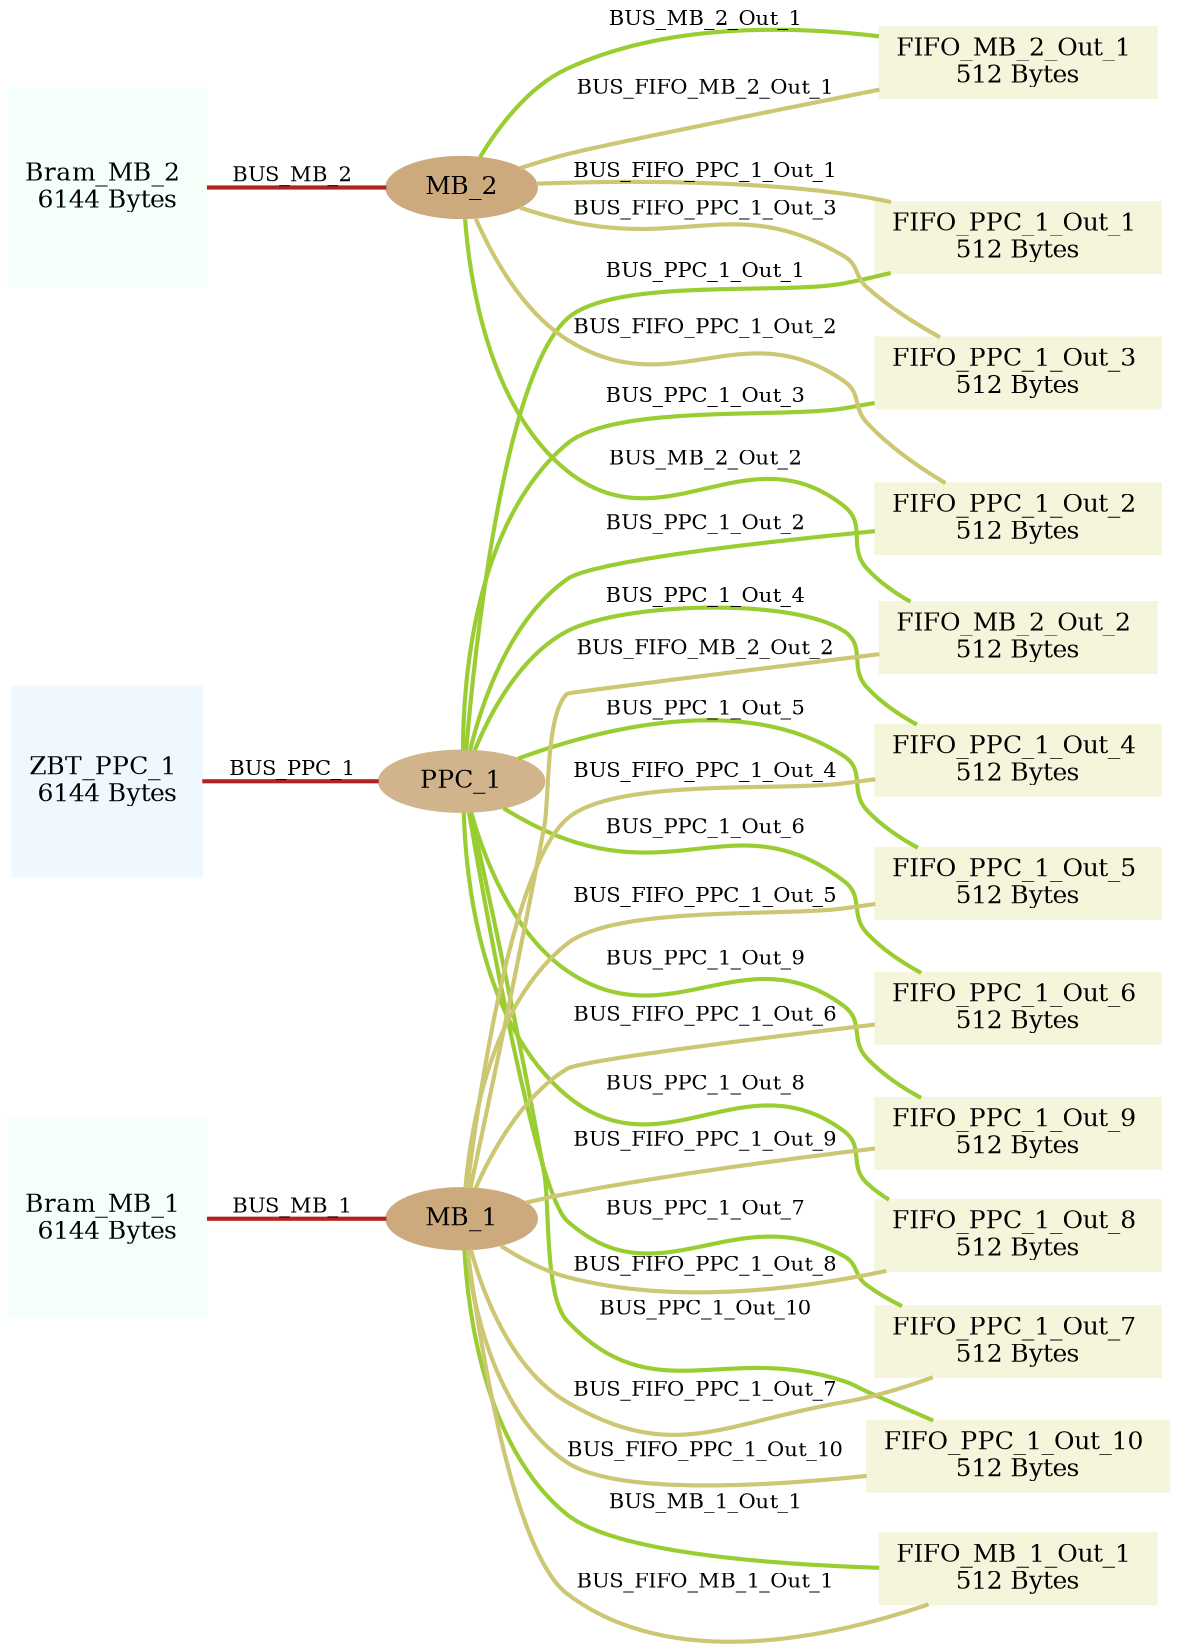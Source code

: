 digraph myPlatform {

  ratio = auto;
  rankdir = LR;
  ranksep = 0.3;
  nodesep = 0.2;
  center = true;

  node [ fontsize=12, height=0.4, width=0.4, style=filled, color="0.650 0.200 1.000" ]
  edge [ fontsize=10, arrowhead=none, style=bold]

  "PPC_1" [ label="PPC_1", color=tan ];
  "MB_2" [ label="MB_2", color=burlywood3 ];
  "MB_1" [ label="MB_1", color=burlywood3 ];
  { rank=source; "ZBT_PPC_1" [ label="ZBT_PPC_1 \n6144 Bytes", shape=box, regular=true, color=aliceblue ]; }
  { rank=source; "Bram_MB_2" [ label="Bram_MB_2 \n6144 Bytes", shape=box, regular=true, color=mintcream ]; }
  { rank=source; "Bram_MB_1" [ label="Bram_MB_1 \n6144 Bytes", shape=box, regular=true, color=mintcream ]; }
  "FIFO_PPC_1_Out_1" [ label="FIFO_PPC_1_Out_1 \n512 Bytes", shape=box, color=beige ];
  "FIFO_MB_2_Out_1" [ label="FIFO_MB_2_Out_1 \n512 Bytes", shape=box, color=beige ];
  "FIFO_PPC_1_Out_2" [ label="FIFO_PPC_1_Out_2 \n512 Bytes", shape=box, color=beige ];
  "FIFO_PPC_1_Out_3" [ label="FIFO_PPC_1_Out_3 \n512 Bytes", shape=box, color=beige ];
  "FIFO_MB_2_Out_2" [ label="FIFO_MB_2_Out_2 \n512 Bytes", shape=box, color=beige ];
  "FIFO_PPC_1_Out_4" [ label="FIFO_PPC_1_Out_4 \n512 Bytes", shape=box, color=beige ];
  "FIFO_PPC_1_Out_5" [ label="FIFO_PPC_1_Out_5 \n512 Bytes", shape=box, color=beige ];
  "FIFO_PPC_1_Out_6" [ label="FIFO_PPC_1_Out_6 \n512 Bytes", shape=box, color=beige ];
  "FIFO_PPC_1_Out_7" [ label="FIFO_PPC_1_Out_7 \n512 Bytes", shape=box, color=beige ];
  "FIFO_PPC_1_Out_8" [ label="FIFO_PPC_1_Out_8 \n512 Bytes", shape=box, color=beige ];
  "FIFO_PPC_1_Out_9" [ label="FIFO_PPC_1_Out_9 \n512 Bytes", shape=box, color=beige ];
  "FIFO_PPC_1_Out_10" [ label="FIFO_PPC_1_Out_10 \n512 Bytes", shape=box, color=beige ];
  "FIFO_MB_1_Out_1" [ label="FIFO_MB_1_Out_1 \n512 Bytes", shape=box, color=beige ];

  "PPC_1" -> "ZBT_PPC_1" [ label="BUS_PPC_1", color=firebrick ];
  "MB_2" -> "Bram_MB_2" [ label="BUS_MB_2", color=firebrick ];
  "MB_1" -> "Bram_MB_1" [ label="BUS_MB_1", color=firebrick ];
  "PPC_1" -> "FIFO_PPC_1_Out_1" [ label="BUS_PPC_1_Out_1", color=yellowgreen ];
  "MB_2" -> "FIFO_PPC_1_Out_1" [ label="BUS_FIFO_PPC_1_Out_1", color=khaki3 ];
  "MB_2" -> "FIFO_MB_2_Out_1" [ label="BUS_MB_2_Out_1", color=yellowgreen ];
  "MB_2" -> "FIFO_MB_2_Out_1" [ label="BUS_FIFO_MB_2_Out_1", color=khaki3 ];
  "PPC_1" -> "FIFO_PPC_1_Out_2" [ label="BUS_PPC_1_Out_2", color=yellowgreen ];
  "MB_2" -> "FIFO_PPC_1_Out_2" [ label="BUS_FIFO_PPC_1_Out_2", color=khaki3 ];
  "PPC_1" -> "FIFO_PPC_1_Out_3" [ label="BUS_PPC_1_Out_3", color=yellowgreen ];
  "MB_2" -> "FIFO_PPC_1_Out_3" [ label="BUS_FIFO_PPC_1_Out_3", color=khaki3 ];
  "MB_2" -> "FIFO_MB_2_Out_2" [ label="BUS_MB_2_Out_2", color=yellowgreen ];
  "MB_1" -> "FIFO_MB_2_Out_2" [ label="BUS_FIFO_MB_2_Out_2", color=khaki3 ];
  "PPC_1" -> "FIFO_PPC_1_Out_4" [ label="BUS_PPC_1_Out_4", color=yellowgreen ];
  "MB_1" -> "FIFO_PPC_1_Out_4" [ label="BUS_FIFO_PPC_1_Out_4", color=khaki3 ];
  "PPC_1" -> "FIFO_PPC_1_Out_5" [ label="BUS_PPC_1_Out_5", color=yellowgreen ];
  "MB_1" -> "FIFO_PPC_1_Out_5" [ label="BUS_FIFO_PPC_1_Out_5", color=khaki3 ];
  "PPC_1" -> "FIFO_PPC_1_Out_6" [ label="BUS_PPC_1_Out_6", color=yellowgreen ];
  "MB_1" -> "FIFO_PPC_1_Out_6" [ label="BUS_FIFO_PPC_1_Out_6", color=khaki3 ];
  "PPC_1" -> "FIFO_PPC_1_Out_7" [ label="BUS_PPC_1_Out_7", color=yellowgreen ];
  "MB_1" -> "FIFO_PPC_1_Out_7" [ label="BUS_FIFO_PPC_1_Out_7", color=khaki3 ];
  "PPC_1" -> "FIFO_PPC_1_Out_8" [ label="BUS_PPC_1_Out_8", color=yellowgreen ];
  "MB_1" -> "FIFO_PPC_1_Out_8" [ label="BUS_FIFO_PPC_1_Out_8", color=khaki3 ];
  "PPC_1" -> "FIFO_PPC_1_Out_9" [ label="BUS_PPC_1_Out_9", color=yellowgreen ];
  "MB_1" -> "FIFO_PPC_1_Out_9" [ label="BUS_FIFO_PPC_1_Out_9", color=khaki3 ];
  "PPC_1" -> "FIFO_PPC_1_Out_10" [ label="BUS_PPC_1_Out_10", color=yellowgreen ];
  "MB_1" -> "FIFO_PPC_1_Out_10" [ label="BUS_FIFO_PPC_1_Out_10", color=khaki3 ];
  "MB_1" -> "FIFO_MB_1_Out_1" [ label="BUS_MB_1_Out_1", color=yellowgreen ];
  "MB_1" -> "FIFO_MB_1_Out_1" [ label="BUS_FIFO_MB_1_Out_1", color=khaki3 ];

}
